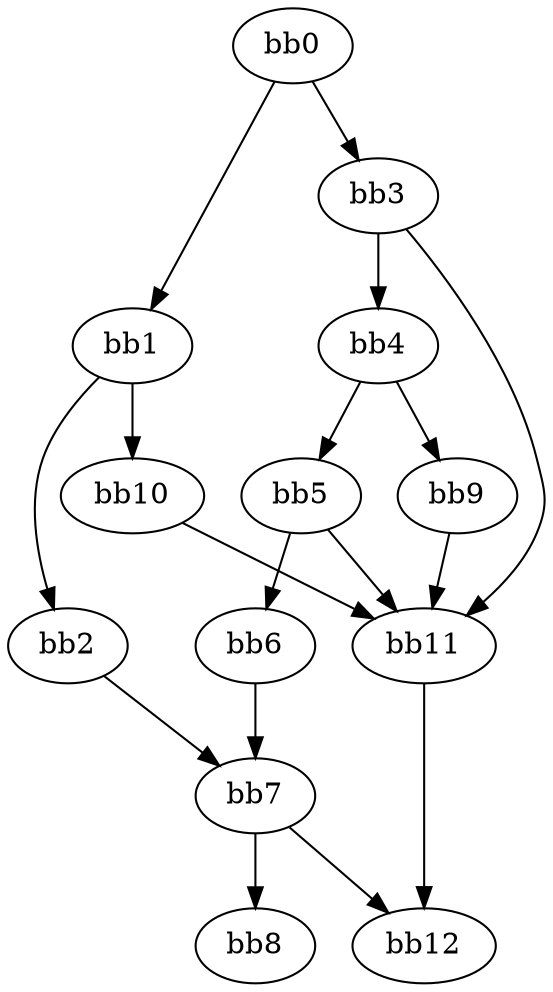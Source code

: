 digraph {
    0 [ label = "bb0\l" ]
    1 [ label = "bb1\l" ]
    2 [ label = "bb2\l" ]
    3 [ label = "bb3\l" ]
    4 [ label = "bb4\l" ]
    5 [ label = "bb5\l" ]
    6 [ label = "bb6\l" ]
    7 [ label = "bb7\l" ]
    8 [ label = "bb8\l" ]
    9 [ label = "bb9\l" ]
    10 [ label = "bb10\l" ]
    11 [ label = "bb11\l" ]
    12 [ label = "bb12\l" ]
    0 -> 1 [ ]
    0 -> 3 [ ]
    1 -> 2 [ ]
    1 -> 10 [ ]
    2 -> 7 [ ]
    3 -> 4 [ ]
    3 -> 11 [ ]
    4 -> 5 [ ]
    4 -> 9 [ ]
    5 -> 6 [ ]
    5 -> 11 [ ]
    6 -> 7 [ ]
    7 -> 8 [ ]
    7 -> 12 [ ]
    9 -> 11 [ ]
    10 -> 11 [ ]
    11 -> 12 [ ]
}

